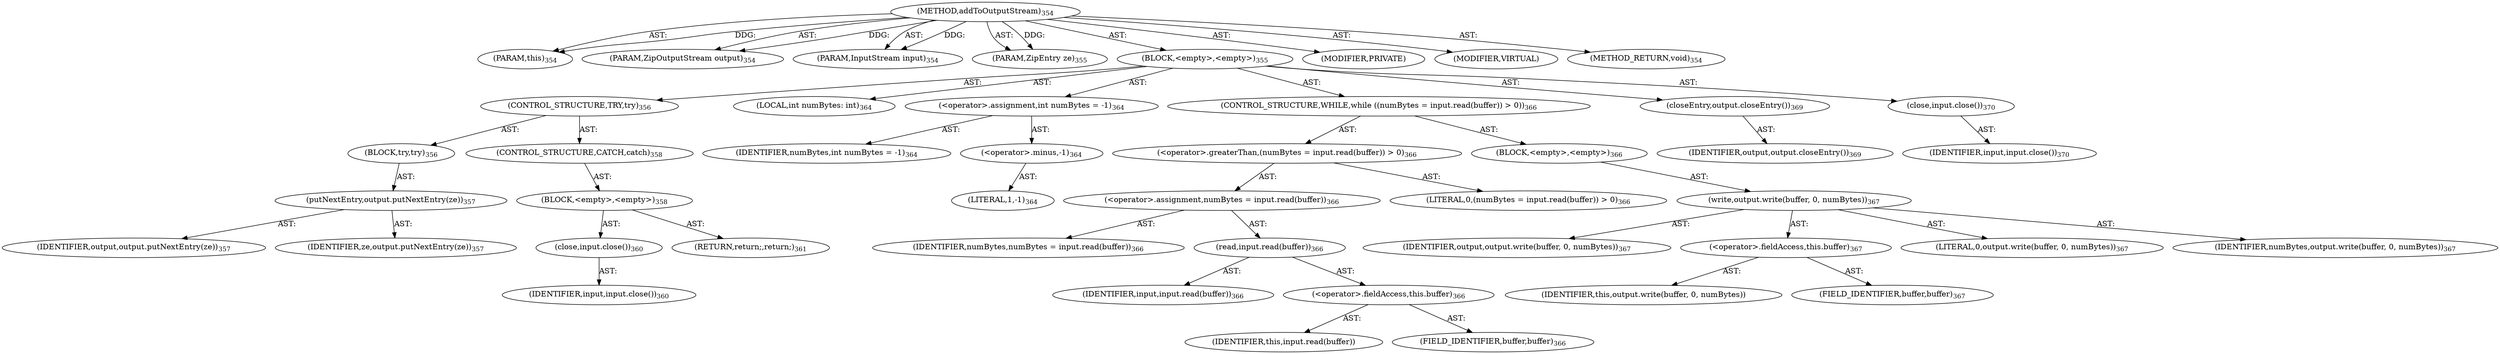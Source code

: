 digraph "addToOutputStream" {  
"111669149708" [label = <(METHOD,addToOutputStream)<SUB>354</SUB>> ]
"115964117023" [label = <(PARAM,this)<SUB>354</SUB>> ]
"115964117024" [label = <(PARAM,ZipOutputStream output)<SUB>354</SUB>> ]
"115964117025" [label = <(PARAM,InputStream input)<SUB>354</SUB>> ]
"115964117026" [label = <(PARAM,ZipEntry ze)<SUB>355</SUB>> ]
"25769803832" [label = <(BLOCK,&lt;empty&gt;,&lt;empty&gt;)<SUB>355</SUB>> ]
"47244640300" [label = <(CONTROL_STRUCTURE,TRY,try)<SUB>356</SUB>> ]
"25769803833" [label = <(BLOCK,try,try)<SUB>356</SUB>> ]
"30064771264" [label = <(putNextEntry,output.putNextEntry(ze))<SUB>357</SUB>> ]
"68719476934" [label = <(IDENTIFIER,output,output.putNextEntry(ze))<SUB>357</SUB>> ]
"68719476935" [label = <(IDENTIFIER,ze,output.putNextEntry(ze))<SUB>357</SUB>> ]
"47244640301" [label = <(CONTROL_STRUCTURE,CATCH,catch)<SUB>358</SUB>> ]
"25769803834" [label = <(BLOCK,&lt;empty&gt;,&lt;empty&gt;)<SUB>358</SUB>> ]
"30064771265" [label = <(close,input.close())<SUB>360</SUB>> ]
"68719476936" [label = <(IDENTIFIER,input,input.close())<SUB>360</SUB>> ]
"146028888073" [label = <(RETURN,return;,return;)<SUB>361</SUB>> ]
"94489280542" [label = <(LOCAL,int numBytes: int)<SUB>364</SUB>> ]
"30064771266" [label = <(&lt;operator&gt;.assignment,int numBytes = -1)<SUB>364</SUB>> ]
"68719476937" [label = <(IDENTIFIER,numBytes,int numBytes = -1)<SUB>364</SUB>> ]
"30064771267" [label = <(&lt;operator&gt;.minus,-1)<SUB>364</SUB>> ]
"90194313253" [label = <(LITERAL,1,-1)<SUB>364</SUB>> ]
"47244640302" [label = <(CONTROL_STRUCTURE,WHILE,while ((numBytes = input.read(buffer)) &gt; 0))<SUB>366</SUB>> ]
"30064771268" [label = <(&lt;operator&gt;.greaterThan,(numBytes = input.read(buffer)) &gt; 0)<SUB>366</SUB>> ]
"30064771269" [label = <(&lt;operator&gt;.assignment,numBytes = input.read(buffer))<SUB>366</SUB>> ]
"68719476938" [label = <(IDENTIFIER,numBytes,numBytes = input.read(buffer))<SUB>366</SUB>> ]
"30064771270" [label = <(read,input.read(buffer))<SUB>366</SUB>> ]
"68719476939" [label = <(IDENTIFIER,input,input.read(buffer))<SUB>366</SUB>> ]
"30064771271" [label = <(&lt;operator&gt;.fieldAccess,this.buffer)<SUB>366</SUB>> ]
"68719476940" [label = <(IDENTIFIER,this,input.read(buffer))> ]
"55834574873" [label = <(FIELD_IDENTIFIER,buffer,buffer)<SUB>366</SUB>> ]
"90194313254" [label = <(LITERAL,0,(numBytes = input.read(buffer)) &gt; 0)<SUB>366</SUB>> ]
"25769803835" [label = <(BLOCK,&lt;empty&gt;,&lt;empty&gt;)<SUB>366</SUB>> ]
"30064771272" [label = <(write,output.write(buffer, 0, numBytes))<SUB>367</SUB>> ]
"68719476941" [label = <(IDENTIFIER,output,output.write(buffer, 0, numBytes))<SUB>367</SUB>> ]
"30064771273" [label = <(&lt;operator&gt;.fieldAccess,this.buffer)<SUB>367</SUB>> ]
"68719476942" [label = <(IDENTIFIER,this,output.write(buffer, 0, numBytes))> ]
"55834574874" [label = <(FIELD_IDENTIFIER,buffer,buffer)<SUB>367</SUB>> ]
"90194313255" [label = <(LITERAL,0,output.write(buffer, 0, numBytes))<SUB>367</SUB>> ]
"68719476943" [label = <(IDENTIFIER,numBytes,output.write(buffer, 0, numBytes))<SUB>367</SUB>> ]
"30064771274" [label = <(closeEntry,output.closeEntry())<SUB>369</SUB>> ]
"68719476944" [label = <(IDENTIFIER,output,output.closeEntry())<SUB>369</SUB>> ]
"30064771275" [label = <(close,input.close())<SUB>370</SUB>> ]
"68719476945" [label = <(IDENTIFIER,input,input.close())<SUB>370</SUB>> ]
"133143986200" [label = <(MODIFIER,PRIVATE)> ]
"133143986201" [label = <(MODIFIER,VIRTUAL)> ]
"128849018892" [label = <(METHOD_RETURN,void)<SUB>354</SUB>> ]
  "111669149708" -> "115964117023"  [ label = "AST: "] 
  "111669149708" -> "115964117024"  [ label = "AST: "] 
  "111669149708" -> "115964117025"  [ label = "AST: "] 
  "111669149708" -> "115964117026"  [ label = "AST: "] 
  "111669149708" -> "25769803832"  [ label = "AST: "] 
  "111669149708" -> "133143986200"  [ label = "AST: "] 
  "111669149708" -> "133143986201"  [ label = "AST: "] 
  "111669149708" -> "128849018892"  [ label = "AST: "] 
  "25769803832" -> "47244640300"  [ label = "AST: "] 
  "25769803832" -> "94489280542"  [ label = "AST: "] 
  "25769803832" -> "30064771266"  [ label = "AST: "] 
  "25769803832" -> "47244640302"  [ label = "AST: "] 
  "25769803832" -> "30064771274"  [ label = "AST: "] 
  "25769803832" -> "30064771275"  [ label = "AST: "] 
  "47244640300" -> "25769803833"  [ label = "AST: "] 
  "47244640300" -> "47244640301"  [ label = "AST: "] 
  "25769803833" -> "30064771264"  [ label = "AST: "] 
  "30064771264" -> "68719476934"  [ label = "AST: "] 
  "30064771264" -> "68719476935"  [ label = "AST: "] 
  "47244640301" -> "25769803834"  [ label = "AST: "] 
  "25769803834" -> "30064771265"  [ label = "AST: "] 
  "25769803834" -> "146028888073"  [ label = "AST: "] 
  "30064771265" -> "68719476936"  [ label = "AST: "] 
  "30064771266" -> "68719476937"  [ label = "AST: "] 
  "30064771266" -> "30064771267"  [ label = "AST: "] 
  "30064771267" -> "90194313253"  [ label = "AST: "] 
  "47244640302" -> "30064771268"  [ label = "AST: "] 
  "47244640302" -> "25769803835"  [ label = "AST: "] 
  "30064771268" -> "30064771269"  [ label = "AST: "] 
  "30064771268" -> "90194313254"  [ label = "AST: "] 
  "30064771269" -> "68719476938"  [ label = "AST: "] 
  "30064771269" -> "30064771270"  [ label = "AST: "] 
  "30064771270" -> "68719476939"  [ label = "AST: "] 
  "30064771270" -> "30064771271"  [ label = "AST: "] 
  "30064771271" -> "68719476940"  [ label = "AST: "] 
  "30064771271" -> "55834574873"  [ label = "AST: "] 
  "25769803835" -> "30064771272"  [ label = "AST: "] 
  "30064771272" -> "68719476941"  [ label = "AST: "] 
  "30064771272" -> "30064771273"  [ label = "AST: "] 
  "30064771272" -> "90194313255"  [ label = "AST: "] 
  "30064771272" -> "68719476943"  [ label = "AST: "] 
  "30064771273" -> "68719476942"  [ label = "AST: "] 
  "30064771273" -> "55834574874"  [ label = "AST: "] 
  "30064771274" -> "68719476944"  [ label = "AST: "] 
  "30064771275" -> "68719476945"  [ label = "AST: "] 
  "111669149708" -> "115964117023"  [ label = "DDG: "] 
  "111669149708" -> "115964117024"  [ label = "DDG: "] 
  "111669149708" -> "115964117025"  [ label = "DDG: "] 
  "111669149708" -> "115964117026"  [ label = "DDG: "] 
}
